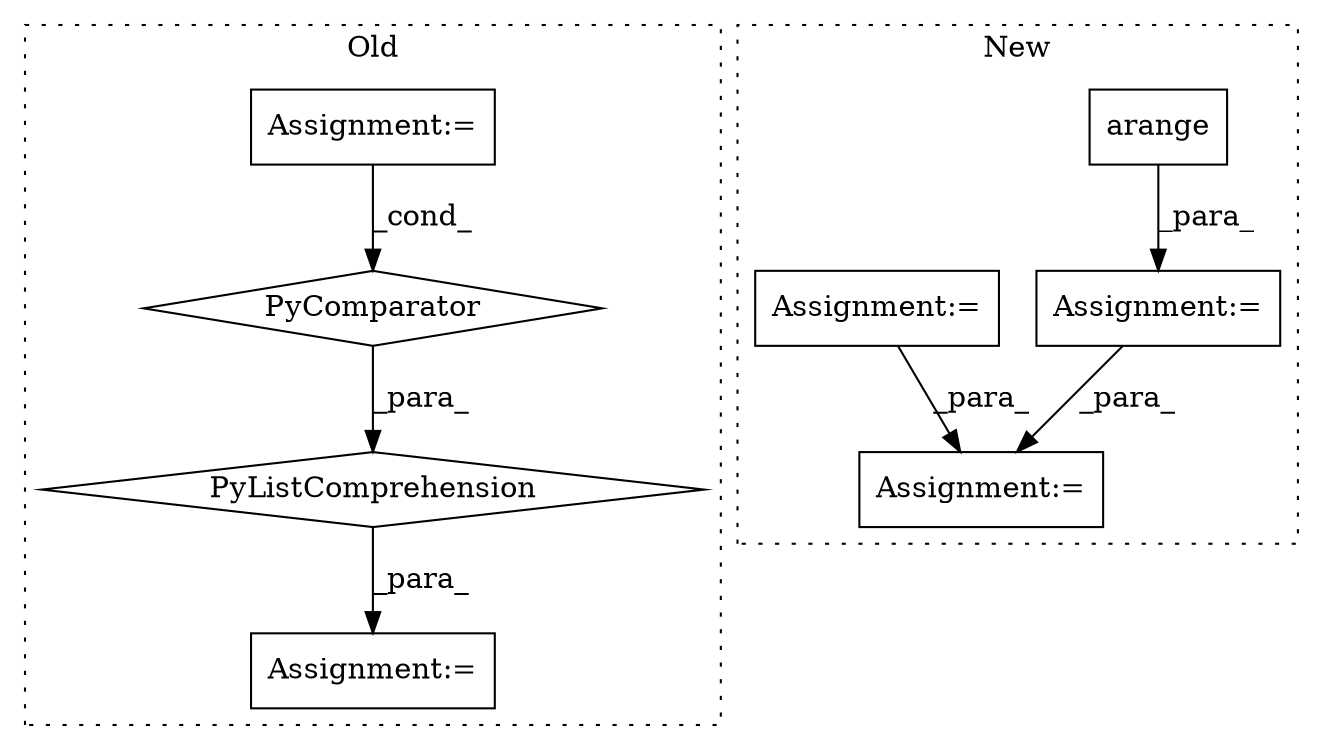 digraph G {
subgraph cluster0 {
1 [label="PyComparator" a="113" s="3734" l="77" shape="diamond"];
3 [label="Assignment:=" a="7" s="3734" l="77" shape="box"];
4 [label="PyListComprehension" a="109" s="3675" l="144" shape="diamond"];
5 [label="Assignment:=" a="7" s="3652" l="23" shape="box"];
label = "Old";
style="dotted";
}
subgraph cluster1 {
2 [label="arange" a="32" s="3823,3850" l="7,1" shape="box"];
6 [label="Assignment:=" a="7" s="4128,4270" l="71,2" shape="box"];
7 [label="Assignment:=" a="7" s="3816" l="1" shape="box"];
8 [label="Assignment:=" a="7" s="3462" l="9" shape="box"];
label = "New";
style="dotted";
}
1 -> 4 [label="_para_"];
2 -> 7 [label="_para_"];
3 -> 1 [label="_cond_"];
4 -> 5 [label="_para_"];
7 -> 6 [label="_para_"];
8 -> 6 [label="_para_"];
}